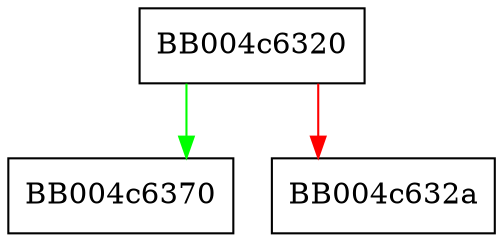digraph DTLS_RECORD_LAYER_free {
  node [shape="box"];
  graph [splines=ortho];
  BB004c6320 -> BB004c6370 [color="green"];
  BB004c6320 -> BB004c632a [color="red"];
}